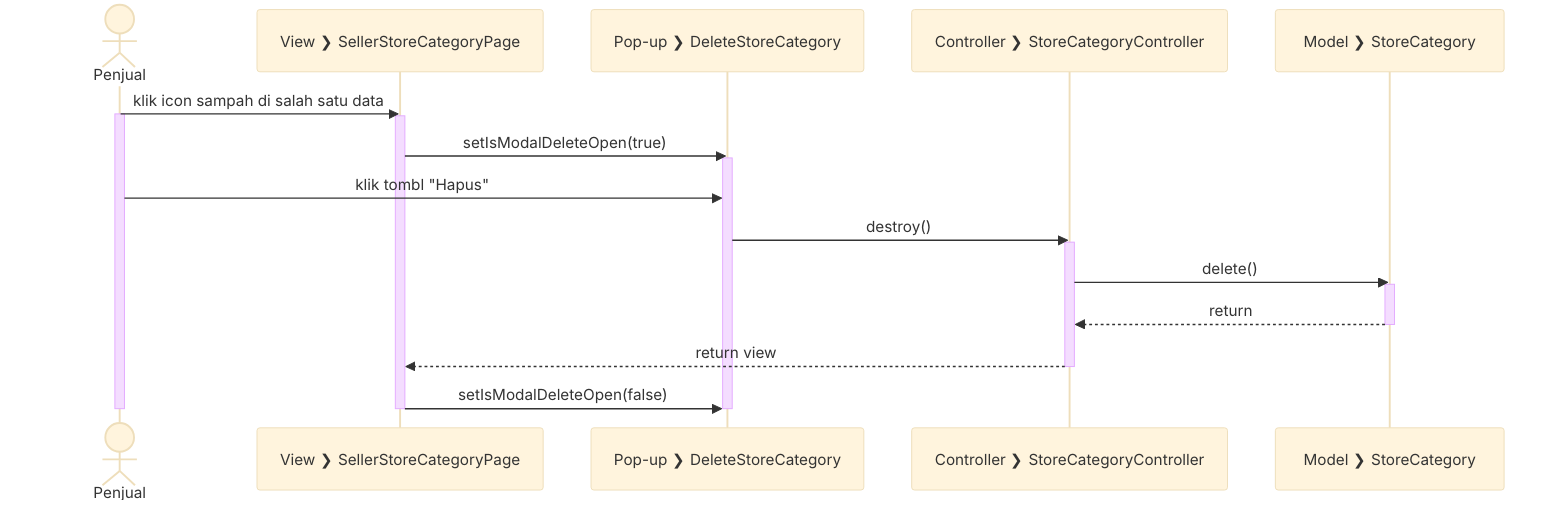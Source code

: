 %%{init: {'theme': 'base', 'themeVariables': { 'fontSize': '16px', 'fontFamily': 'Inter'}}}%%
sequenceDiagram
  actor Penjual
  participant V_ACP as View #10095; SellerStoreCategoryPage
  participant P_DC as Pop-up #10095; DeleteStoreCategory
  participant C_C as Controller #10095; StoreCategoryController
  participant M_C as Model #10095; StoreCategory
  
  Penjual->>V_ACP: klik icon sampah di salah satu data
  
  activate Penjual

  activate V_ACP

  V_ACP->>P_DC: setIsModalDeleteOpen(true)

  activate P_DC

  Penjual->>P_DC: klik tombl "Hapus"
  P_DC->>C_C: destroy()

  activate C_C

  C_C->>M_C: delete()
  
  activate M_C
  
  M_C-->>C_C: return

  deactivate M_C

  C_C-->>V_ACP: return view

  deactivate C_C
  
  V_ACP->>P_DC: setIsModalDeleteOpen(false)

  deactivate P_DC
  deactivate V_ACP

  deactivate Penjual